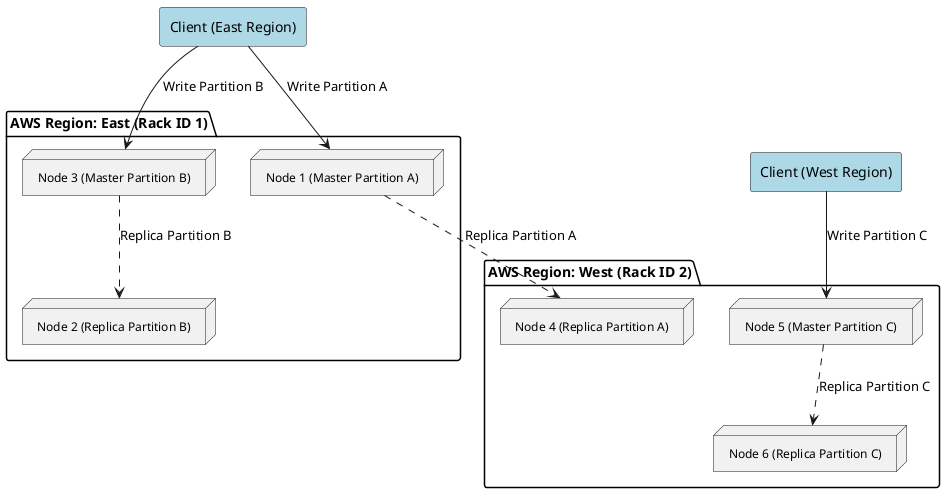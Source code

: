 @startuml
skinparam cluster {
    BackgroundColor White
    BorderColor Black
    FontName Arial
}
skinparam node {
    FontColor Black
    FontSize 12
    FontName Arial
}

package "AWS Region: East (Rack ID 1)" as East {
    node "Node 1 (Master Partition A)" as Node1_East
    node "Node 2 (Replica Partition B)" as Node2_East
    node "Node 3 (Master Partition B)" as Node3_East
}

package "AWS Region: West (Rack ID 2)" as West {
    node "Node 4 (Replica Partition A)" as Node1_West
    node "Node 5 (Master Partition C)" as Node2_West
    node "Node 6 (Replica Partition C)" as Node3_West
}

rectangle "Client (East Region)" as Client_East #LightBlue
rectangle "Client (West Region)" as Client_West #LightBlue

Client_East --> Node1_East : Write Partition A
Client_East --> Node3_East : Write Partition B

Client_West --> Node2_West : Write Partition C

Node1_East ..> Node1_West : Replica Partition A
Node3_East ..> Node2_East : Replica Partition B
Node2_West ..> Node3_West : Replica Partition C

@enduml

